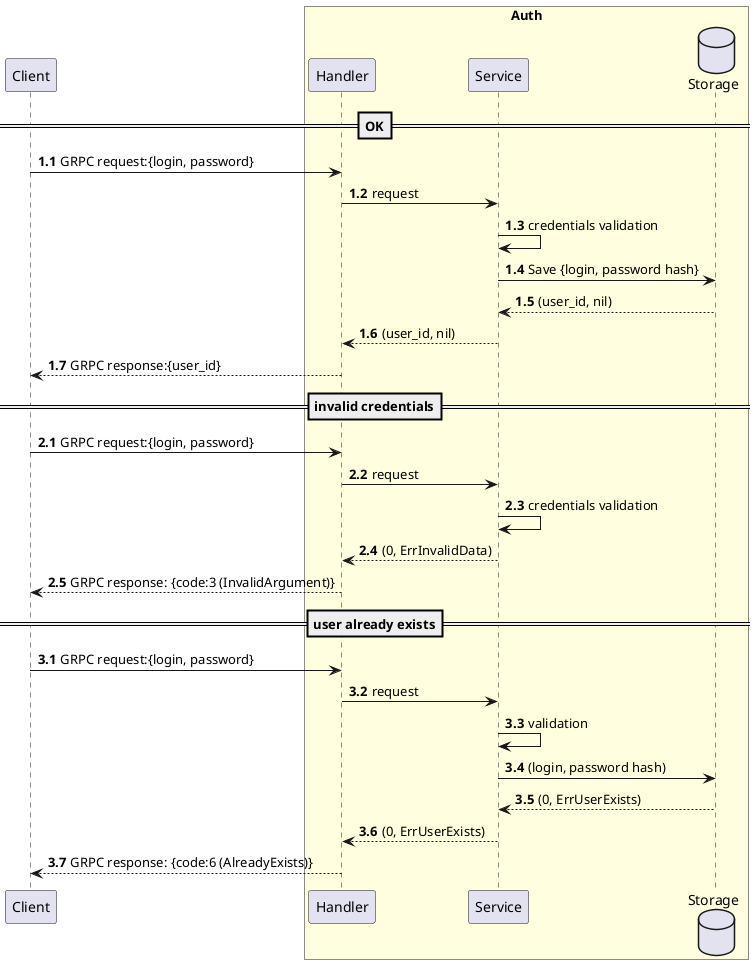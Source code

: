 @startuml
'https://plantuml.com/sequence-diagram
participant Client
box "Auth" #LightYellow
participant Handler
participant Service
database Storage
end box

==OK==
autonumber 1.1
Client -> Handler: GRPC request:{login, password}
Handler -> Service: request
Service -> Service: credentials validation
Service -> Storage: Save {login, password hash}
Storage --> Service: (user_id, nil)
Service --> Handler: (user_id, nil)
Handler --> Client: GRPC response:{user_id}
==invalid credentials==
autonumber 2.1
Client -> Handler: GRPC request:{login, password}
Handler -> Service: request
Service -> Service: credentials validation
Service --> Handler: (0, ErrInvalidData)
Handler --> Client: GRPC response: {code:3 (InvalidArgument)}
==user already exists==
autonumber 3.1
Client -> Handler: GRPC request:{login, password}
Handler -> Service: request
Service -> Service: validation
Service -> Storage: (login, password hash)
Storage --> Service: (0, ErrUserExists)
Service --> Handler: (0, ErrUserExists)
Handler --> Client: GRPC response: {code:6 (AlreadyExists)}
@enduml